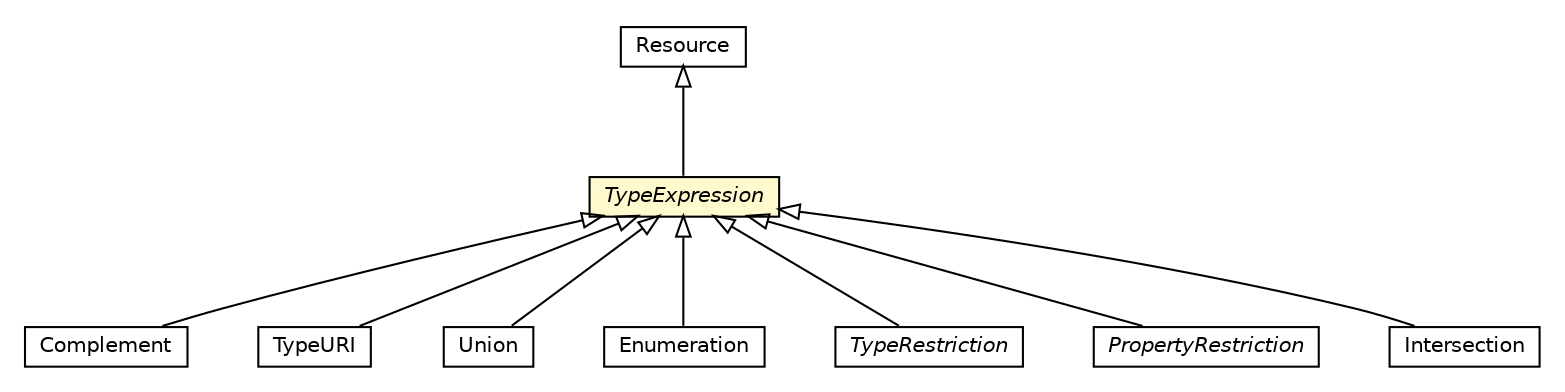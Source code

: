 #!/usr/local/bin/dot
#
# Class diagram 
# Generated by UMLGraph version R5_6-24-gf6e263 (http://www.umlgraph.org/)
#

digraph G {
	edge [fontname="Helvetica",fontsize=10,labelfontname="Helvetica",labelfontsize=10];
	node [fontname="Helvetica",fontsize=10,shape=plaintext];
	nodesep=0.25;
	ranksep=0.5;
	// org.universAAL.middleware.owl.Complement
	c371136 [label=<<table title="org.universAAL.middleware.owl.Complement" border="0" cellborder="1" cellspacing="0" cellpadding="2" port="p" href="./Complement.html">
		<tr><td><table border="0" cellspacing="0" cellpadding="1">
<tr><td align="center" balign="center"> Complement </td></tr>
		</table></td></tr>
		</table>>, URL="./Complement.html", fontname="Helvetica", fontcolor="black", fontsize=10.0];
	// org.universAAL.middleware.owl.TypeURI
	c371138 [label=<<table title="org.universAAL.middleware.owl.TypeURI" border="0" cellborder="1" cellspacing="0" cellpadding="2" port="p" href="./TypeURI.html">
		<tr><td><table border="0" cellspacing="0" cellpadding="1">
<tr><td align="center" balign="center"> TypeURI </td></tr>
		</table></td></tr>
		</table>>, URL="./TypeURI.html", fontname="Helvetica", fontcolor="black", fontsize=10.0];
	// org.universAAL.middleware.owl.Union
	c371145 [label=<<table title="org.universAAL.middleware.owl.Union" border="0" cellborder="1" cellspacing="0" cellpadding="2" port="p" href="./Union.html">
		<tr><td><table border="0" cellspacing="0" cellpadding="1">
<tr><td align="center" balign="center"> Union </td></tr>
		</table></td></tr>
		</table>>, URL="./Union.html", fontname="Helvetica", fontcolor="black", fontsize=10.0];
	// org.universAAL.middleware.owl.Enumeration
	c371152 [label=<<table title="org.universAAL.middleware.owl.Enumeration" border="0" cellborder="1" cellspacing="0" cellpadding="2" port="p" href="./Enumeration.html">
		<tr><td><table border="0" cellspacing="0" cellpadding="1">
<tr><td align="center" balign="center"> Enumeration </td></tr>
		</table></td></tr>
		</table>>, URL="./Enumeration.html", fontname="Helvetica", fontcolor="black", fontsize=10.0];
	// org.universAAL.middleware.owl.TypeRestriction
	c371155 [label=<<table title="org.universAAL.middleware.owl.TypeRestriction" border="0" cellborder="1" cellspacing="0" cellpadding="2" port="p" href="./TypeRestriction.html">
		<tr><td><table border="0" cellspacing="0" cellpadding="1">
<tr><td align="center" balign="center"><font face="Helvetica-Oblique"> TypeRestriction </font></td></tr>
		</table></td></tr>
		</table>>, URL="./TypeRestriction.html", fontname="Helvetica", fontcolor="black", fontsize=10.0];
	// org.universAAL.middleware.owl.PropertyRestriction
	c371162 [label=<<table title="org.universAAL.middleware.owl.PropertyRestriction" border="0" cellborder="1" cellspacing="0" cellpadding="2" port="p" href="./PropertyRestriction.html">
		<tr><td><table border="0" cellspacing="0" cellpadding="1">
<tr><td align="center" balign="center"><font face="Helvetica-Oblique"> PropertyRestriction </font></td></tr>
		</table></td></tr>
		</table>>, URL="./PropertyRestriction.html", fontname="Helvetica", fontcolor="black", fontsize=10.0];
	// org.universAAL.middleware.owl.TypeExpression
	c371165 [label=<<table title="org.universAAL.middleware.owl.TypeExpression" border="0" cellborder="1" cellspacing="0" cellpadding="2" port="p" bgcolor="lemonChiffon" href="./TypeExpression.html">
		<tr><td><table border="0" cellspacing="0" cellpadding="1">
<tr><td align="center" balign="center"><font face="Helvetica-Oblique"> TypeExpression </font></td></tr>
		</table></td></tr>
		</table>>, URL="./TypeExpression.html", fontname="Helvetica", fontcolor="black", fontsize=10.0];
	// org.universAAL.middleware.owl.Intersection
	c371166 [label=<<table title="org.universAAL.middleware.owl.Intersection" border="0" cellborder="1" cellspacing="0" cellpadding="2" port="p" href="./Intersection.html">
		<tr><td><table border="0" cellspacing="0" cellpadding="1">
<tr><td align="center" balign="center"> Intersection </td></tr>
		</table></td></tr>
		</table>>, URL="./Intersection.html", fontname="Helvetica", fontcolor="black", fontsize=10.0];
	// org.universAAL.middleware.rdf.Resource
	c371197 [label=<<table title="org.universAAL.middleware.rdf.Resource" border="0" cellborder="1" cellspacing="0" cellpadding="2" port="p" href="../rdf/Resource.html">
		<tr><td><table border="0" cellspacing="0" cellpadding="1">
<tr><td align="center" balign="center"> Resource </td></tr>
		</table></td></tr>
		</table>>, URL="../rdf/Resource.html", fontname="Helvetica", fontcolor="black", fontsize=10.0];
	//org.universAAL.middleware.owl.Complement extends org.universAAL.middleware.owl.TypeExpression
	c371165:p -> c371136:p [dir=back,arrowtail=empty];
	//org.universAAL.middleware.owl.TypeURI extends org.universAAL.middleware.owl.TypeExpression
	c371165:p -> c371138:p [dir=back,arrowtail=empty];
	//org.universAAL.middleware.owl.Union extends org.universAAL.middleware.owl.TypeExpression
	c371165:p -> c371145:p [dir=back,arrowtail=empty];
	//org.universAAL.middleware.owl.Enumeration extends org.universAAL.middleware.owl.TypeExpression
	c371165:p -> c371152:p [dir=back,arrowtail=empty];
	//org.universAAL.middleware.owl.TypeRestriction extends org.universAAL.middleware.owl.TypeExpression
	c371165:p -> c371155:p [dir=back,arrowtail=empty];
	//org.universAAL.middleware.owl.PropertyRestriction extends org.universAAL.middleware.owl.TypeExpression
	c371165:p -> c371162:p [dir=back,arrowtail=empty];
	//org.universAAL.middleware.owl.TypeExpression extends org.universAAL.middleware.rdf.Resource
	c371197:p -> c371165:p [dir=back,arrowtail=empty];
	//org.universAAL.middleware.owl.Intersection extends org.universAAL.middleware.owl.TypeExpression
	c371165:p -> c371166:p [dir=back,arrowtail=empty];
}

